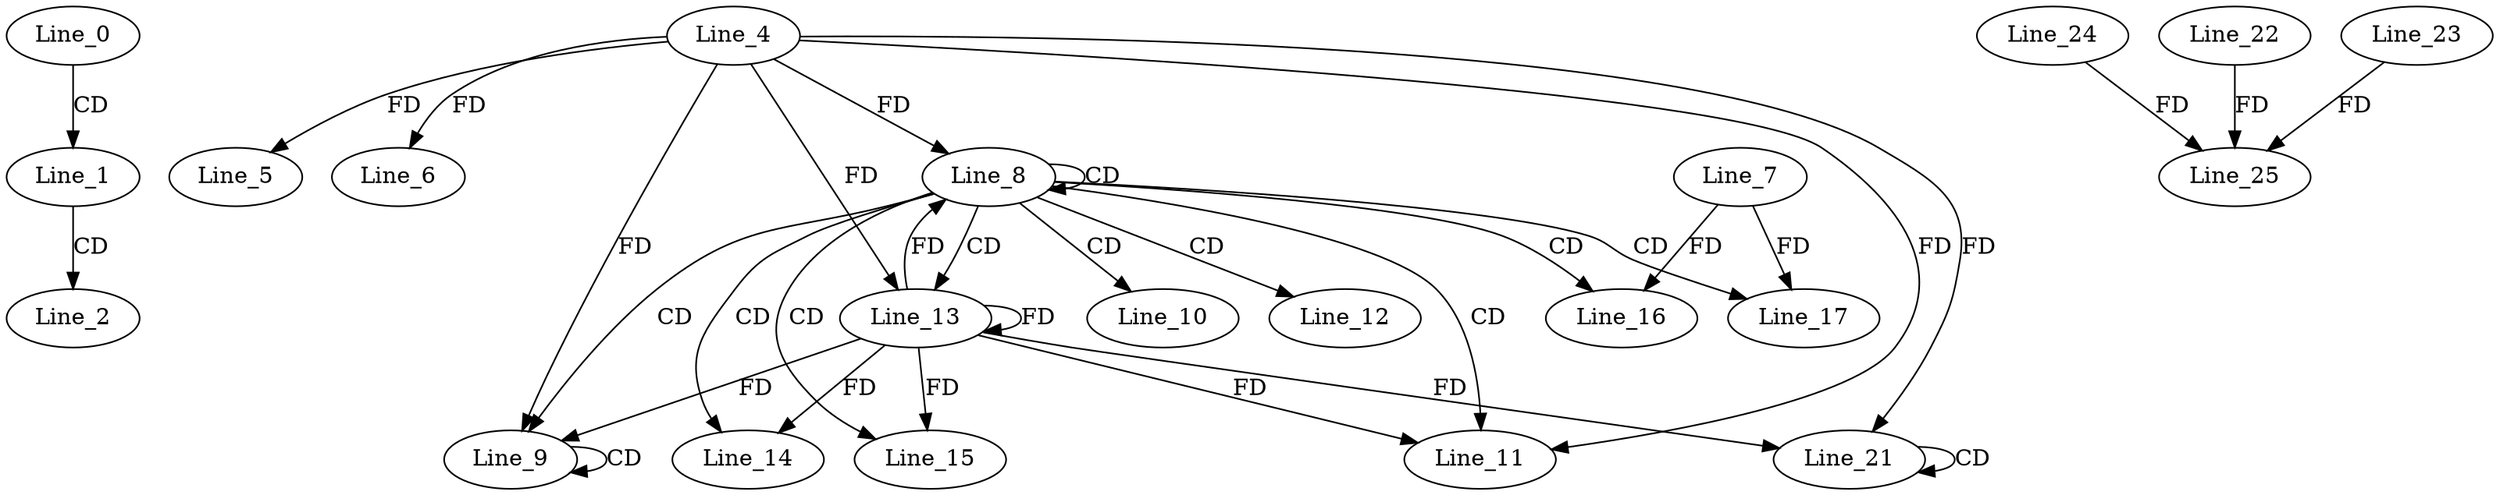digraph G {
  Line_0;
  Line_1;
  Line_2;
  Line_4;
  Line_5;
  Line_6;
  Line_8;
  Line_8;
  Line_8;
  Line_9;
  Line_9;
  Line_10;
  Line_11;
  Line_12;
  Line_13;
  Line_14;
  Line_15;
  Line_16;
  Line_7;
  Line_17;
  Line_21;
  Line_21;
  Line_24;
  Line_25;
  Line_22;
  Line_23;
  Line_0 -> Line_1 [ label="CD" ];
  Line_1 -> Line_2 [ label="CD" ];
  Line_4 -> Line_5 [ label="FD" ];
  Line_4 -> Line_6 [ label="FD" ];
  Line_8 -> Line_8 [ label="CD" ];
  Line_4 -> Line_8 [ label="FD" ];
  Line_8 -> Line_9 [ label="CD" ];
  Line_9 -> Line_9 [ label="CD" ];
  Line_4 -> Line_9 [ label="FD" ];
  Line_8 -> Line_10 [ label="CD" ];
  Line_8 -> Line_11 [ label="CD" ];
  Line_4 -> Line_11 [ label="FD" ];
  Line_8 -> Line_12 [ label="CD" ];
  Line_8 -> Line_13 [ label="CD" ];
  Line_13 -> Line_13 [ label="FD" ];
  Line_4 -> Line_13 [ label="FD" ];
  Line_8 -> Line_14 [ label="CD" ];
  Line_13 -> Line_14 [ label="FD" ];
  Line_8 -> Line_15 [ label="CD" ];
  Line_13 -> Line_15 [ label="FD" ];
  Line_8 -> Line_16 [ label="CD" ];
  Line_7 -> Line_16 [ label="FD" ];
  Line_8 -> Line_17 [ label="CD" ];
  Line_7 -> Line_17 [ label="FD" ];
  Line_21 -> Line_21 [ label="CD" ];
  Line_13 -> Line_21 [ label="FD" ];
  Line_4 -> Line_21 [ label="FD" ];
  Line_24 -> Line_25 [ label="FD" ];
  Line_22 -> Line_25 [ label="FD" ];
  Line_23 -> Line_25 [ label="FD" ];
  Line_13 -> Line_8 [ label="FD" ];
  Line_13 -> Line_9 [ label="FD" ];
  Line_13 -> Line_11 [ label="FD" ];
}

